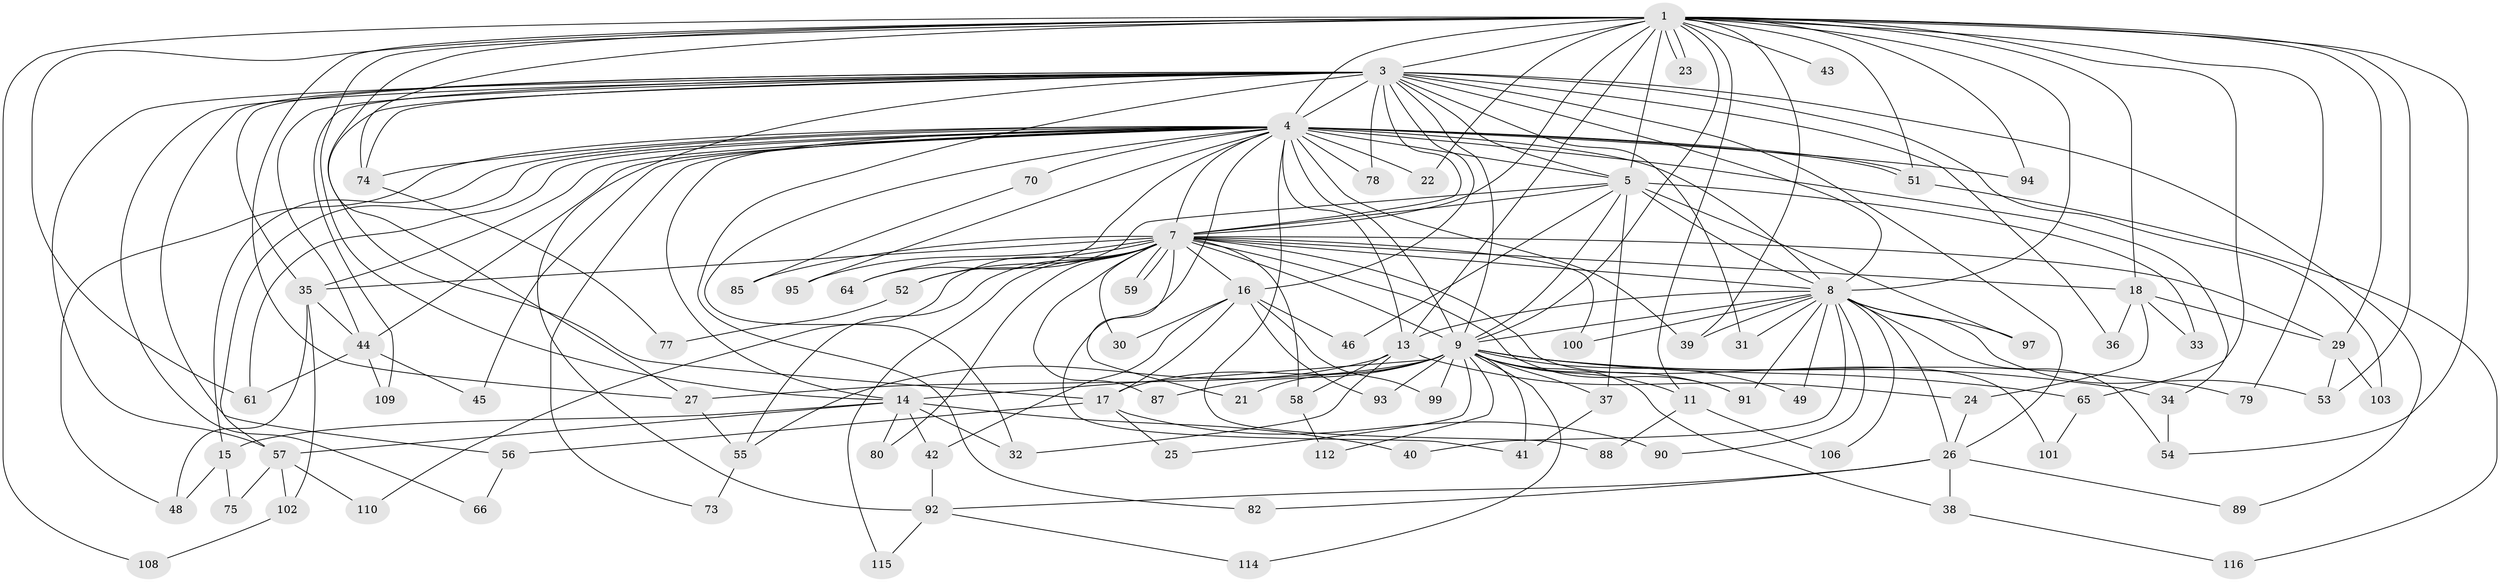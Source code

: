 // Generated by graph-tools (version 1.1) at 2025/51/02/27/25 19:51:43]
// undirected, 87 vertices, 200 edges
graph export_dot {
graph [start="1"]
  node [color=gray90,style=filled];
  1 [super="+2"];
  3 [super="+12"];
  4 [super="+6"];
  5 [super="+81"];
  7 [super="+107"];
  8 [super="+10"];
  9 [super="+104"];
  11;
  13 [super="+71"];
  14 [super="+68"];
  15;
  16;
  17 [super="+19"];
  18 [super="+20"];
  21;
  22;
  23;
  24;
  25;
  26 [super="+28"];
  27 [super="+60"];
  29 [super="+117"];
  30;
  31;
  32 [super="+47"];
  33;
  34;
  35 [super="+50"];
  36;
  37;
  38;
  39 [super="+96"];
  40;
  41 [super="+67"];
  42;
  43;
  44 [super="+76"];
  45 [super="+105"];
  46;
  48 [super="+111"];
  49;
  51 [super="+63"];
  52;
  53 [super="+62"];
  54 [super="+72"];
  55 [super="+69"];
  56;
  57 [super="+83"];
  58;
  59;
  61 [super="+84"];
  64;
  65;
  66;
  70;
  73;
  74 [super="+86"];
  75;
  77;
  78;
  79;
  80;
  82;
  85;
  87;
  88;
  89;
  90;
  91 [super="+98"];
  92 [super="+113"];
  93;
  94;
  95;
  97;
  99;
  100;
  101;
  102;
  103;
  106;
  108;
  109;
  110;
  112;
  114;
  115;
  116;
  1 -- 3 [weight=2];
  1 -- 4 [weight=4];
  1 -- 5 [weight=2];
  1 -- 7 [weight=3];
  1 -- 8 [weight=4];
  1 -- 9 [weight=2];
  1 -- 11;
  1 -- 14;
  1 -- 17;
  1 -- 23;
  1 -- 23;
  1 -- 39;
  1 -- 79;
  1 -- 65;
  1 -- 18;
  1 -- 22;
  1 -- 27;
  1 -- 94;
  1 -- 43;
  1 -- 108;
  1 -- 53;
  1 -- 61;
  1 -- 13;
  1 -- 54;
  1 -- 51;
  1 -- 29;
  1 -- 74;
  3 -- 4 [weight=2];
  3 -- 5 [weight=2];
  3 -- 7;
  3 -- 8 [weight=2];
  3 -- 9;
  3 -- 16;
  3 -- 26;
  3 -- 27;
  3 -- 31;
  3 -- 35;
  3 -- 36;
  3 -- 57;
  3 -- 66;
  3 -- 74;
  3 -- 78;
  3 -- 82;
  3 -- 89;
  3 -- 109;
  3 -- 103;
  3 -- 56;
  3 -- 44;
  3 -- 92;
  4 -- 5 [weight=2];
  4 -- 7 [weight=2];
  4 -- 8 [weight=4];
  4 -- 9 [weight=2];
  4 -- 13;
  4 -- 22;
  4 -- 44;
  4 -- 45 [weight=2];
  4 -- 51;
  4 -- 51;
  4 -- 64;
  4 -- 70 [weight=2];
  4 -- 73;
  4 -- 74;
  4 -- 78;
  4 -- 88;
  4 -- 94;
  4 -- 15;
  4 -- 95;
  4 -- 32;
  4 -- 34;
  4 -- 35;
  4 -- 61;
  4 -- 14;
  4 -- 57;
  4 -- 41;
  4 -- 48;
  4 -- 39;
  5 -- 7 [weight=2];
  5 -- 8 [weight=2];
  5 -- 9;
  5 -- 33;
  5 -- 37;
  5 -- 46;
  5 -- 52;
  5 -- 97;
  7 -- 8 [weight=2];
  7 -- 9;
  7 -- 16;
  7 -- 18 [weight=2];
  7 -- 21;
  7 -- 29;
  7 -- 30;
  7 -- 52;
  7 -- 55;
  7 -- 58;
  7 -- 59;
  7 -- 59;
  7 -- 64;
  7 -- 80;
  7 -- 85;
  7 -- 87;
  7 -- 95;
  7 -- 100;
  7 -- 101;
  7 -- 110;
  7 -- 115;
  7 -- 35;
  7 -- 91;
  8 -- 9 [weight=2];
  8 -- 13;
  8 -- 31;
  8 -- 39;
  8 -- 40;
  8 -- 49;
  8 -- 54;
  8 -- 91;
  8 -- 97;
  8 -- 100;
  8 -- 90;
  8 -- 106;
  8 -- 26;
  8 -- 53;
  9 -- 11;
  9 -- 14;
  9 -- 17;
  9 -- 21;
  9 -- 25;
  9 -- 34 [weight=2];
  9 -- 37;
  9 -- 38;
  9 -- 41;
  9 -- 49;
  9 -- 65;
  9 -- 79;
  9 -- 87;
  9 -- 91;
  9 -- 93;
  9 -- 99;
  9 -- 112;
  9 -- 114;
  9 -- 27;
  11 -- 88;
  11 -- 106;
  13 -- 24;
  13 -- 55;
  13 -- 58;
  13 -- 32;
  14 -- 15;
  14 -- 32;
  14 -- 40;
  14 -- 42;
  14 -- 57;
  14 -- 80;
  15 -- 48;
  15 -- 75;
  16 -- 30;
  16 -- 42;
  16 -- 46;
  16 -- 93;
  16 -- 99;
  16 -- 17;
  17 -- 25;
  17 -- 56;
  17 -- 90;
  18 -- 29;
  18 -- 33;
  18 -- 36;
  18 -- 24;
  24 -- 26;
  26 -- 82;
  26 -- 89;
  26 -- 92;
  26 -- 38;
  27 -- 55;
  29 -- 53;
  29 -- 103;
  34 -- 54;
  35 -- 48;
  35 -- 44;
  35 -- 102;
  37 -- 41;
  38 -- 116;
  42 -- 92;
  44 -- 45;
  44 -- 109;
  44 -- 61;
  51 -- 116;
  52 -- 77;
  55 -- 73;
  56 -- 66;
  57 -- 75;
  57 -- 102;
  57 -- 110;
  58 -- 112;
  65 -- 101;
  70 -- 85;
  74 -- 77;
  92 -- 114;
  92 -- 115;
  102 -- 108;
}
